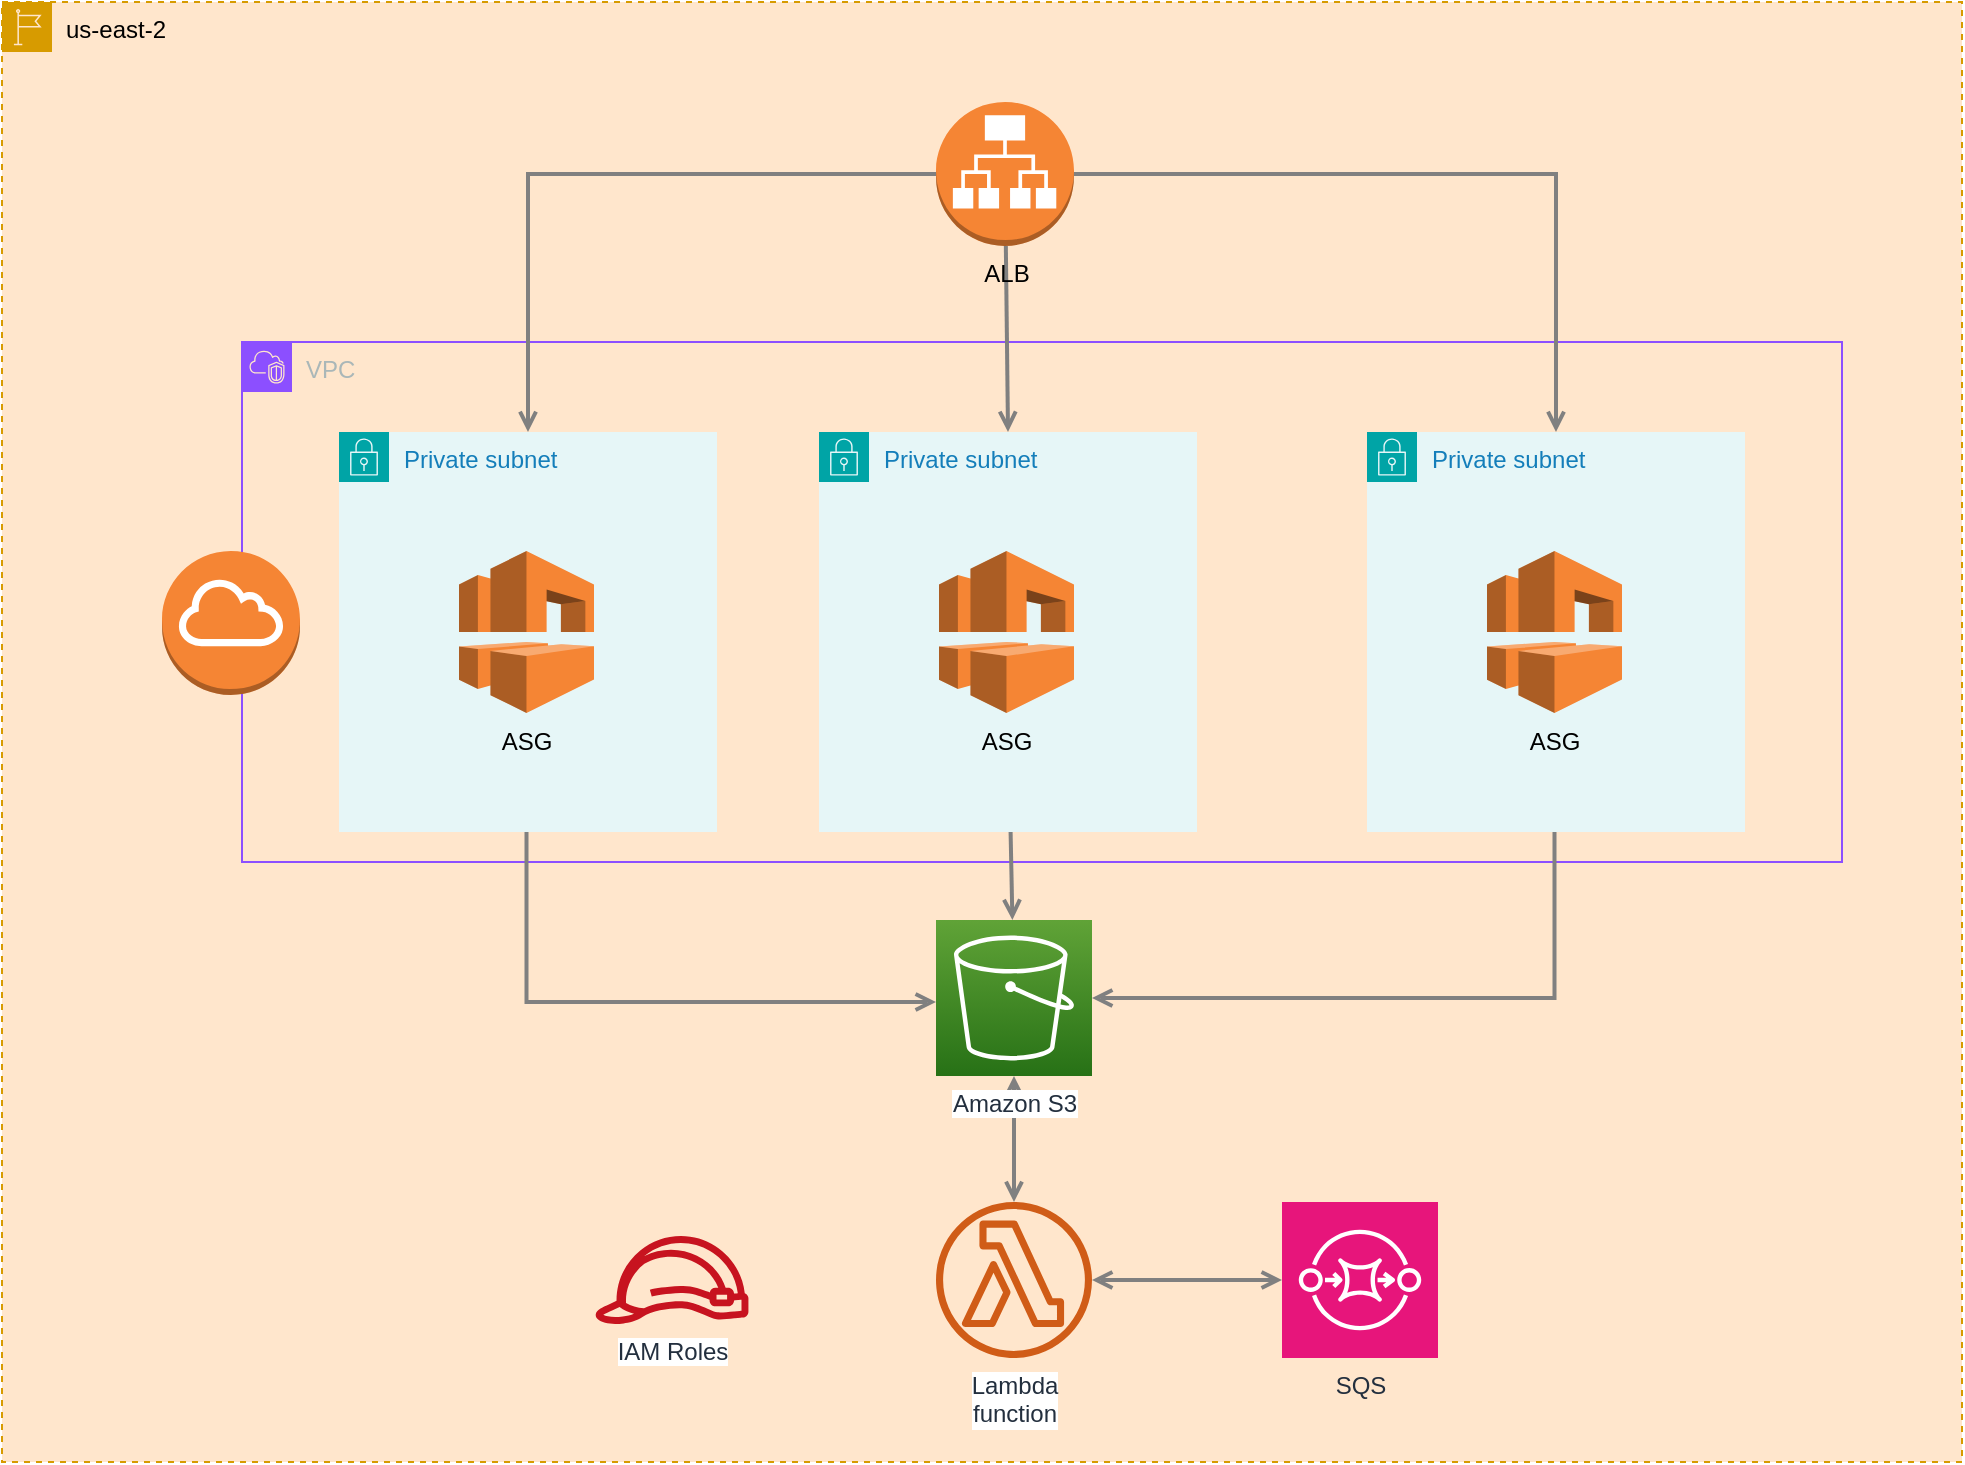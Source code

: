<mxfile version="22.1.2" type="device">
  <diagram id="Ht1M8jgEwFfnCIfOTk4-" name="Page-1">
    <mxGraphModel dx="2074" dy="844" grid="1" gridSize="10" guides="1" tooltips="1" connect="1" arrows="1" fold="1" page="1" pageScale="1" pageWidth="1169" pageHeight="827" math="0" shadow="0">
      <root>
        <mxCell id="0" />
        <mxCell id="1" parent="0" />
        <mxCell id="kqKGYaOkelWbKHVdKhWl-30" value="us-east-2" style="points=[[0,0],[0.25,0],[0.5,0],[0.75,0],[1,0],[1,0.25],[1,0.5],[1,0.75],[1,1],[0.75,1],[0.5,1],[0.25,1],[0,1],[0,0.75],[0,0.5],[0,0.25]];outlineConnect=0;html=1;whiteSpace=wrap;fontSize=12;fontStyle=0;container=0;pointerEvents=0;collapsible=0;recursiveResize=0;shape=mxgraph.aws4.group;grIcon=mxgraph.aws4.group_region;strokeColor=#d79b00;fillColor=#ffe6cc;verticalAlign=top;align=left;spacingLeft=30;dashed=1;movable=1;resizable=1;rotatable=1;deletable=1;editable=1;locked=0;connectable=1;" vertex="1" parent="1">
          <mxGeometry x="1060" y="230" width="980" height="730" as="geometry" />
        </mxCell>
        <mxCell id="UEzPUAAOIrF-is8g5C7q-122" value="IAM Roles" style="outlineConnect=0;fontColor=#232F3E;gradientColor=none;fillColor=#C7131F;strokeColor=none;dashed=0;verticalLabelPosition=bottom;verticalAlign=top;align=center;html=1;fontSize=12;fontStyle=0;aspect=fixed;pointerEvents=1;shape=mxgraph.aws4.role;labelBackgroundColor=#ffffff;" parent="1" vertex="1">
          <mxGeometry x="1356" y="847" width="78" height="44" as="geometry" />
        </mxCell>
        <mxCell id="UEzPUAAOIrF-is8g5C7q-115" value="Lambda&lt;br&gt;function" style="outlineConnect=0;fontColor=#232F3E;gradientColor=none;fillColor=#D05C17;strokeColor=none;dashed=0;verticalLabelPosition=bottom;verticalAlign=top;align=center;html=1;fontSize=12;fontStyle=0;aspect=fixed;pointerEvents=1;shape=mxgraph.aws4.lambda_function;labelBackgroundColor=#ffffff;" parent="1" vertex="1">
          <mxGeometry x="1527" y="830" width="78" height="78" as="geometry" />
        </mxCell>
        <mxCell id="kqKGYaOkelWbKHVdKhWl-7" style="edgeStyle=orthogonalEdgeStyle;rounded=0;orthogonalLoop=1;jettySize=auto;html=1;endArrow=open;strokeColor=#808080;startArrow=open;startFill=0;endFill=0;strokeWidth=2;" edge="1" parent="1" source="UEzPUAAOIrF-is8g5C7q-116" target="UEzPUAAOIrF-is8g5C7q-115">
          <mxGeometry relative="1" as="geometry" />
        </mxCell>
        <mxCell id="kqKGYaOkelWbKHVdKhWl-9" style="edgeStyle=orthogonalEdgeStyle;rounded=0;orthogonalLoop=1;jettySize=auto;html=1;endArrow=open;strokeColor=#808080;startArrow=open;startFill=0;endFill=0;strokeWidth=2;" edge="1" parent="1" source="kqKGYaOkelWbKHVdKhWl-8" target="UEzPUAAOIrF-is8g5C7q-115">
          <mxGeometry relative="1" as="geometry" />
        </mxCell>
        <mxCell id="kqKGYaOkelWbKHVdKhWl-8" value="SQS" style="sketch=0;points=[[0,0,0],[0.25,0,0],[0.5,0,0],[0.75,0,0],[1,0,0],[0,1,0],[0.25,1,0],[0.5,1,0],[0.75,1,0],[1,1,0],[0,0.25,0],[0,0.5,0],[0,0.75,0],[1,0.25,0],[1,0.5,0],[1,0.75,0]];outlineConnect=0;fontColor=#232F3E;fillColor=#E7157B;strokeColor=#ffffff;dashed=0;verticalLabelPosition=bottom;verticalAlign=top;align=center;html=1;fontSize=12;fontStyle=0;aspect=fixed;shape=mxgraph.aws4.resourceIcon;resIcon=mxgraph.aws4.sqs;" vertex="1" parent="1">
          <mxGeometry x="1700" y="830" width="78" height="78" as="geometry" />
        </mxCell>
        <mxCell id="kqKGYaOkelWbKHVdKhWl-37" value="VPC" style="points=[[0,0],[0.25,0],[0.5,0],[0.75,0],[1,0],[1,0.25],[1,0.5],[1,0.75],[1,1],[0.75,1],[0.5,1],[0.25,1],[0,1],[0,0.75],[0,0.5],[0,0.25]];outlineConnect=0;gradientColor=none;html=1;whiteSpace=wrap;fontSize=12;fontStyle=0;container=0;pointerEvents=0;collapsible=0;recursiveResize=0;shape=mxgraph.aws4.group;grIcon=mxgraph.aws4.group_vpc2;strokeColor=#8C4FFF;fillColor=none;verticalAlign=top;align=left;spacingLeft=30;fontColor=#AAB7B8;dashed=0;" vertex="1" parent="1">
          <mxGeometry x="1180" y="400" width="800" height="260" as="geometry" />
        </mxCell>
        <mxCell id="kqKGYaOkelWbKHVdKhWl-42" style="edgeStyle=orthogonalEdgeStyle;shape=connector;rounded=0;orthogonalLoop=1;jettySize=auto;html=1;entryX=0.5;entryY=0;entryDx=0;entryDy=0;labelBackgroundColor=default;strokeColor=#808080;strokeWidth=2;align=center;verticalAlign=middle;fontFamily=Helvetica;fontSize=11;fontColor=default;startArrow=none;startFill=0;endArrow=open;endFill=0;" edge="1" parent="1" source="kqKGYaOkelWbKHVdKhWl-10" target="kqKGYaOkelWbKHVdKhWl-35">
          <mxGeometry relative="1" as="geometry" />
        </mxCell>
        <mxCell id="kqKGYaOkelWbKHVdKhWl-43" style="edgeStyle=orthogonalEdgeStyle;shape=connector;rounded=0;orthogonalLoop=1;jettySize=auto;html=1;labelBackgroundColor=default;strokeColor=#808080;strokeWidth=2;align=center;verticalAlign=middle;fontFamily=Helvetica;fontSize=11;fontColor=default;startArrow=none;startFill=0;endArrow=open;endFill=0;" edge="1" parent="1" source="kqKGYaOkelWbKHVdKhWl-10" target="kqKGYaOkelWbKHVdKhWl-29">
          <mxGeometry relative="1" as="geometry" />
        </mxCell>
        <mxCell id="kqKGYaOkelWbKHVdKhWl-45" style="shape=connector;rounded=0;orthogonalLoop=1;jettySize=auto;html=1;entryX=0.5;entryY=0;entryDx=0;entryDy=0;labelBackgroundColor=default;strokeColor=#808080;strokeWidth=2;align=center;verticalAlign=middle;fontFamily=Helvetica;fontSize=11;fontColor=default;startArrow=none;startFill=0;endArrow=open;endFill=0;" edge="1" parent="1" source="kqKGYaOkelWbKHVdKhWl-10" target="kqKGYaOkelWbKHVdKhWl-33">
          <mxGeometry relative="1" as="geometry" />
        </mxCell>
        <mxCell id="kqKGYaOkelWbKHVdKhWl-10" value="ALB" style="outlineConnect=0;dashed=0;verticalLabelPosition=bottom;verticalAlign=top;align=center;html=1;shape=mxgraph.aws3.application_load_balancer;fillColor=#F58534;gradientColor=none;container=0;" vertex="1" parent="1">
          <mxGeometry x="1527" y="280" width="69" height="72" as="geometry" />
        </mxCell>
        <mxCell id="kqKGYaOkelWbKHVdKhWl-46" value="" style="outlineConnect=0;dashed=0;verticalLabelPosition=bottom;verticalAlign=top;align=center;html=1;shape=mxgraph.aws3.internet_gateway;fillColor=#F58534;gradientColor=none;fontFamily=Helvetica;fontSize=11;fontColor=default;container=0;" vertex="1" parent="1">
          <mxGeometry x="1140" y="504.5" width="69" height="72" as="geometry" />
        </mxCell>
        <mxCell id="UEzPUAAOIrF-is8g5C7q-116" value="Amazon S3" style="outlineConnect=0;fontColor=#232F3E;gradientColor=#60A337;gradientDirection=north;fillColor=#277116;strokeColor=#ffffff;dashed=0;verticalLabelPosition=bottom;verticalAlign=top;align=center;html=1;fontSize=12;fontStyle=0;aspect=fixed;shape=mxgraph.aws4.resourceIcon;resIcon=mxgraph.aws4.s3;labelBackgroundColor=#ffffff;container=0;" parent="1" vertex="1">
          <mxGeometry x="1527" y="689" width="78" height="78" as="geometry" />
        </mxCell>
        <mxCell id="kqKGYaOkelWbKHVdKhWl-49" style="edgeStyle=orthogonalEdgeStyle;shape=connector;rounded=0;orthogonalLoop=1;jettySize=auto;html=1;labelBackgroundColor=default;strokeColor=#808080;strokeWidth=2;align=center;verticalAlign=middle;fontFamily=Helvetica;fontSize=11;fontColor=default;startArrow=none;startFill=0;endArrow=open;endFill=0;" edge="1" parent="1" source="kqKGYaOkelWbKHVdKhWl-25" target="UEzPUAAOIrF-is8g5C7q-116">
          <mxGeometry relative="1" as="geometry">
            <Array as="points">
              <mxPoint x="1322" y="730" />
            </Array>
          </mxGeometry>
        </mxCell>
        <mxCell id="kqKGYaOkelWbKHVdKhWl-50" style="shape=connector;rounded=0;orthogonalLoop=1;jettySize=auto;html=1;labelBackgroundColor=default;strokeColor=#808080;strokeWidth=2;align=center;verticalAlign=middle;fontFamily=Helvetica;fontSize=11;fontColor=default;startArrow=none;startFill=0;endArrow=open;endFill=0;" edge="1" parent="1" source="kqKGYaOkelWbKHVdKhWl-34" target="UEzPUAAOIrF-is8g5C7q-116">
          <mxGeometry relative="1" as="geometry" />
        </mxCell>
        <mxCell id="kqKGYaOkelWbKHVdKhWl-51" style="edgeStyle=orthogonalEdgeStyle;shape=connector;rounded=0;orthogonalLoop=1;jettySize=auto;html=1;labelBackgroundColor=default;strokeColor=#808080;strokeWidth=2;align=center;verticalAlign=middle;fontFamily=Helvetica;fontSize=11;fontColor=default;startArrow=none;startFill=0;endArrow=open;endFill=0;" edge="1" parent="1" source="kqKGYaOkelWbKHVdKhWl-36" target="UEzPUAAOIrF-is8g5C7q-116">
          <mxGeometry relative="1" as="geometry">
            <Array as="points">
              <mxPoint x="1836" y="728" />
            </Array>
          </mxGeometry>
        </mxCell>
        <mxCell id="kqKGYaOkelWbKHVdKhWl-29" value="Private subnet" style="points=[[0,0],[0.25,0],[0.5,0],[0.75,0],[1,0],[1,0.25],[1,0.5],[1,0.75],[1,1],[0.75,1],[0.5,1],[0.25,1],[0,1],[0,0.75],[0,0.5],[0,0.25]];outlineConnect=0;gradientColor=none;html=1;whiteSpace=wrap;fontSize=12;fontStyle=0;container=0;pointerEvents=0;collapsible=0;recursiveResize=0;shape=mxgraph.aws4.group;grIcon=mxgraph.aws4.group_security_group;grStroke=0;strokeColor=#00A4A6;fillColor=#E6F6F7;verticalAlign=top;align=left;spacingLeft=30;fontColor=#147EBA;dashed=0;" vertex="1" parent="1">
          <mxGeometry x="1228.5" y="445" width="189" height="200" as="geometry" />
        </mxCell>
        <mxCell id="kqKGYaOkelWbKHVdKhWl-33" value="Private subnet" style="points=[[0,0],[0.25,0],[0.5,0],[0.75,0],[1,0],[1,0.25],[1,0.5],[1,0.75],[1,1],[0.75,1],[0.5,1],[0.25,1],[0,1],[0,0.75],[0,0.5],[0,0.25]];outlineConnect=0;gradientColor=none;html=1;whiteSpace=wrap;fontSize=12;fontStyle=0;container=0;pointerEvents=0;collapsible=0;recursiveResize=0;shape=mxgraph.aws4.group;grIcon=mxgraph.aws4.group_security_group;grStroke=0;strokeColor=#00A4A6;fillColor=#E6F6F7;verticalAlign=top;align=left;spacingLeft=30;fontColor=#147EBA;dashed=0;" vertex="1" parent="1">
          <mxGeometry x="1468.5" y="445" width="189" height="200" as="geometry" />
        </mxCell>
        <mxCell id="kqKGYaOkelWbKHVdKhWl-35" value="Private subnet" style="points=[[0,0],[0.25,0],[0.5,0],[0.75,0],[1,0],[1,0.25],[1,0.5],[1,0.75],[1,1],[0.75,1],[0.5,1],[0.25,1],[0,1],[0,0.75],[0,0.5],[0,0.25]];outlineConnect=0;gradientColor=none;html=1;whiteSpace=wrap;fontSize=12;fontStyle=0;container=0;pointerEvents=0;collapsible=0;recursiveResize=0;shape=mxgraph.aws4.group;grIcon=mxgraph.aws4.group_security_group;grStroke=0;strokeColor=#00A4A6;fillColor=#E6F6F7;verticalAlign=top;align=left;spacingLeft=30;fontColor=#147EBA;dashed=0;" vertex="1" parent="1">
          <mxGeometry x="1742.5" y="445" width="189" height="200" as="geometry" />
        </mxCell>
        <mxCell id="kqKGYaOkelWbKHVdKhWl-25" value="ASG" style="outlineConnect=0;dashed=0;verticalLabelPosition=bottom;verticalAlign=top;align=center;html=1;shape=mxgraph.aws3.vpc;fillColor=#F58534;gradientColor=none;container=0;" vertex="1" parent="1">
          <mxGeometry x="1288.5" y="504.5" width="67.5" height="81" as="geometry" />
        </mxCell>
        <mxCell id="kqKGYaOkelWbKHVdKhWl-34" value="ASG" style="outlineConnect=0;dashed=0;verticalLabelPosition=bottom;verticalAlign=top;align=center;html=1;shape=mxgraph.aws3.vpc;fillColor=#F58534;gradientColor=none;container=0;" vertex="1" parent="1">
          <mxGeometry x="1528.5" y="504.5" width="67.5" height="81" as="geometry" />
        </mxCell>
        <mxCell id="kqKGYaOkelWbKHVdKhWl-36" value="ASG" style="outlineConnect=0;dashed=0;verticalLabelPosition=bottom;verticalAlign=top;align=center;html=1;shape=mxgraph.aws3.vpc;fillColor=#F58534;gradientColor=none;container=0;" vertex="1" parent="1">
          <mxGeometry x="1802.5" y="504.5" width="67.5" height="81" as="geometry" />
        </mxCell>
      </root>
    </mxGraphModel>
  </diagram>
</mxfile>
